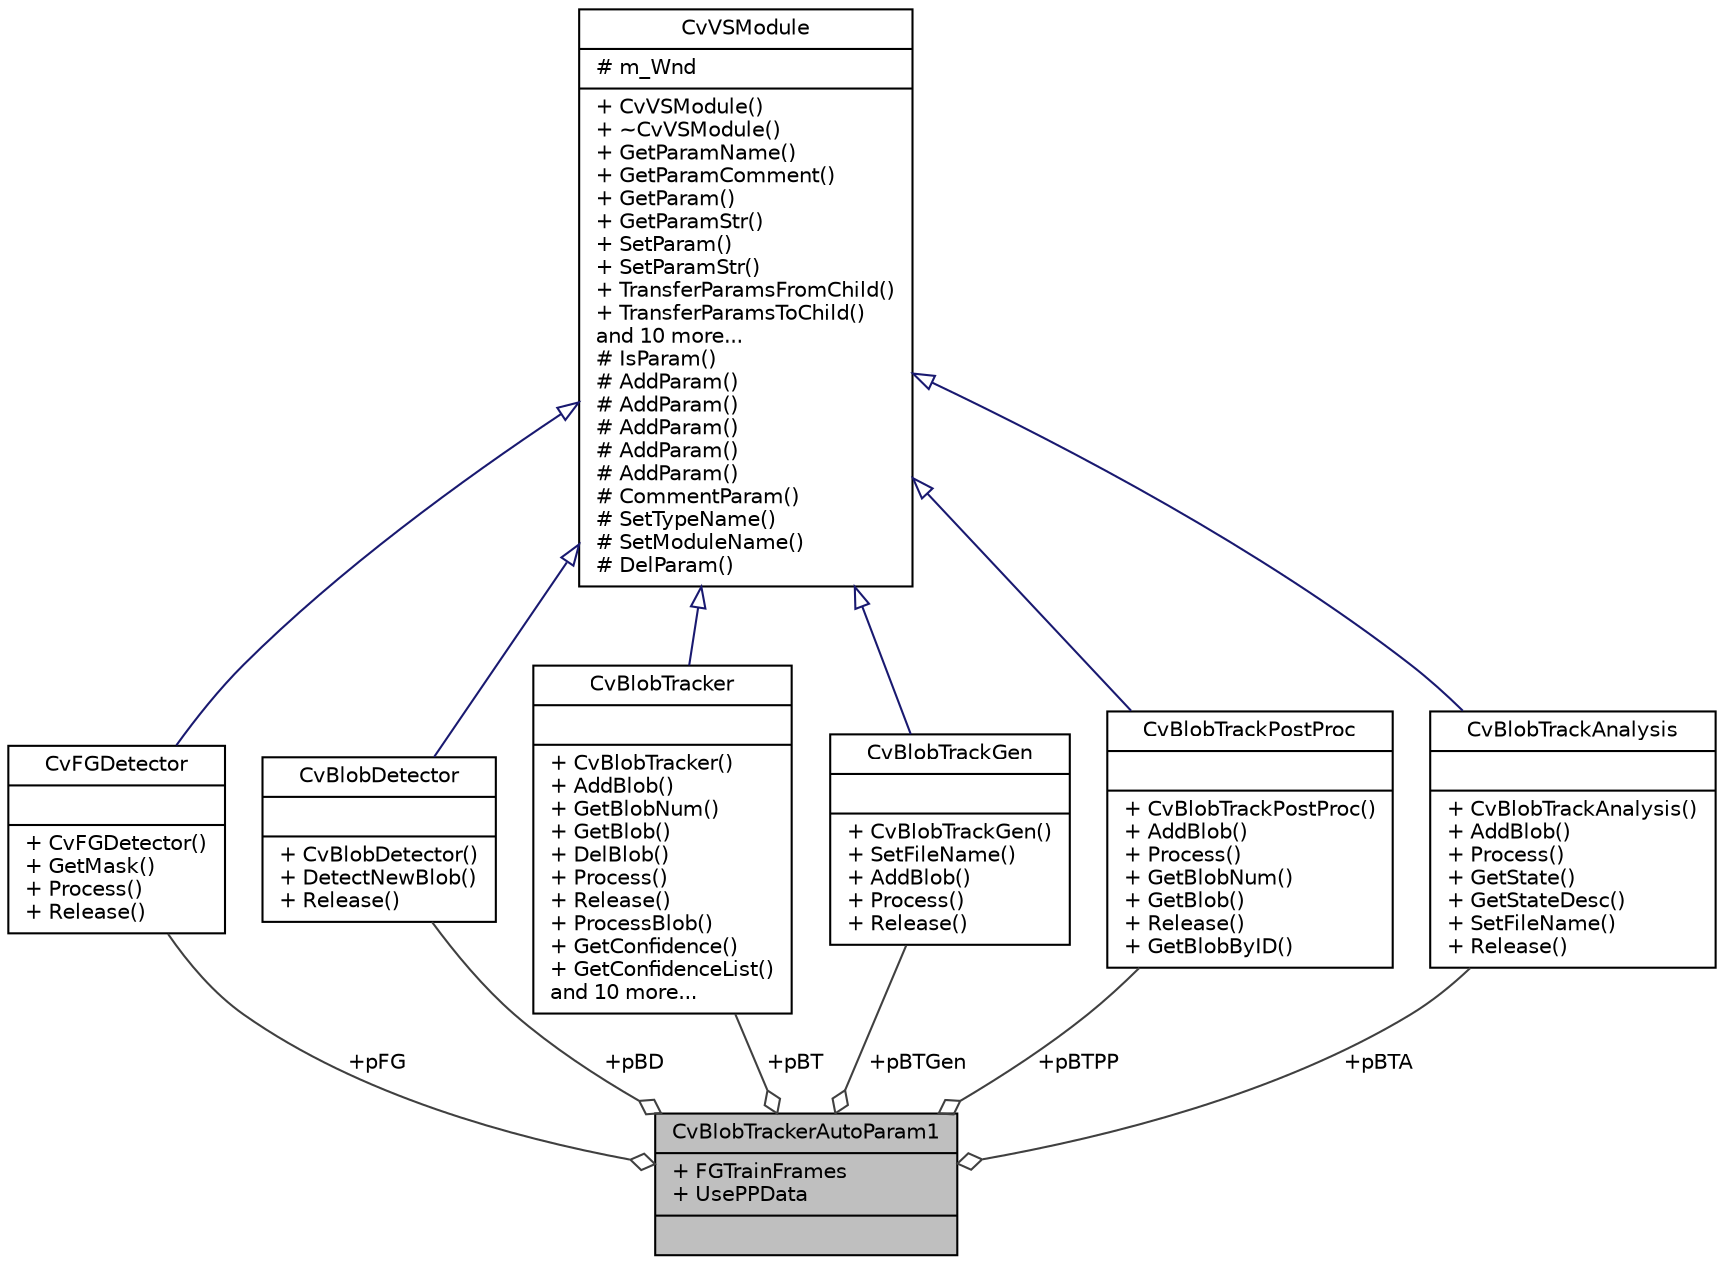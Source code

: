 digraph "CvBlobTrackerAutoParam1"
{
 // LATEX_PDF_SIZE
  edge [fontname="Helvetica",fontsize="10",labelfontname="Helvetica",labelfontsize="10"];
  node [fontname="Helvetica",fontsize="10",shape=record];
  Node1 [label="{CvBlobTrackerAutoParam1\n|+ FGTrainFrames\l+ UsePPData\l|}",height=0.2,width=0.4,color="black", fillcolor="grey75", style="filled", fontcolor="black",tooltip=" "];
  Node2 -> Node1 [color="grey25",fontsize="10",style="solid",label=" +pFG" ,arrowhead="odiamond",fontname="Helvetica"];
  Node2 [label="{CvFGDetector\n||+ CvFGDetector()\l+ GetMask()\l+ Process()\l+ Release()\l}",height=0.2,width=0.4,color="black", fillcolor="white", style="filled",URL="$class_cv_f_g_detector.html",tooltip=" "];
  Node3 -> Node2 [dir="back",color="midnightblue",fontsize="10",style="solid",arrowtail="onormal",fontname="Helvetica"];
  Node3 [label="{CvVSModule\n|# m_Wnd\l|+ CvVSModule()\l+ ~CvVSModule()\l+ GetParamName()\l+ GetParamComment()\l+ GetParam()\l+ GetParamStr()\l+ SetParam()\l+ SetParamStr()\l+ TransferParamsFromChild()\l+ TransferParamsToChild()\land 10 more...\l# IsParam()\l# AddParam()\l# AddParam()\l# AddParam()\l# AddParam()\l# AddParam()\l# CommentParam()\l# SetTypeName()\l# SetModuleName()\l# DelParam()\l}",height=0.2,width=0.4,color="black", fillcolor="white", style="filled",URL="$class_cv_v_s_module.html",tooltip=" "];
  Node4 -> Node1 [color="grey25",fontsize="10",style="solid",label=" +pBD" ,arrowhead="odiamond",fontname="Helvetica"];
  Node4 [label="{CvBlobDetector\n||+ CvBlobDetector()\l+ DetectNewBlob()\l+ Release()\l}",height=0.2,width=0.4,color="black", fillcolor="white", style="filled",URL="$class_cv_blob_detector.html",tooltip=" "];
  Node3 -> Node4 [dir="back",color="midnightblue",fontsize="10",style="solid",arrowtail="onormal",fontname="Helvetica"];
  Node5 -> Node1 [color="grey25",fontsize="10",style="solid",label=" +pBT" ,arrowhead="odiamond",fontname="Helvetica"];
  Node5 [label="{CvBlobTracker\n||+ CvBlobTracker()\l+ AddBlob()\l+ GetBlobNum()\l+ GetBlob()\l+ DelBlob()\l+ Process()\l+ Release()\l+ ProcessBlob()\l+ GetConfidence()\l+ GetConfidenceList()\land 10 more...\l}",height=0.2,width=0.4,color="black", fillcolor="white", style="filled",URL="$class_cv_blob_tracker.html",tooltip=" "];
  Node3 -> Node5 [dir="back",color="midnightblue",fontsize="10",style="solid",arrowtail="onormal",fontname="Helvetica"];
  Node6 -> Node1 [color="grey25",fontsize="10",style="solid",label=" +pBTGen" ,arrowhead="odiamond",fontname="Helvetica"];
  Node6 [label="{CvBlobTrackGen\n||+ CvBlobTrackGen()\l+ SetFileName()\l+ AddBlob()\l+ Process()\l+ Release()\l}",height=0.2,width=0.4,color="black", fillcolor="white", style="filled",URL="$class_cv_blob_track_gen.html",tooltip=" "];
  Node3 -> Node6 [dir="back",color="midnightblue",fontsize="10",style="solid",arrowtail="onormal",fontname="Helvetica"];
  Node7 -> Node1 [color="grey25",fontsize="10",style="solid",label=" +pBTPP" ,arrowhead="odiamond",fontname="Helvetica"];
  Node7 [label="{CvBlobTrackPostProc\n||+ CvBlobTrackPostProc()\l+ AddBlob()\l+ Process()\l+ GetBlobNum()\l+ GetBlob()\l+ Release()\l+ GetBlobByID()\l}",height=0.2,width=0.4,color="black", fillcolor="white", style="filled",URL="$class_cv_blob_track_post_proc.html",tooltip=" "];
  Node3 -> Node7 [dir="back",color="midnightblue",fontsize="10",style="solid",arrowtail="onormal",fontname="Helvetica"];
  Node8 -> Node1 [color="grey25",fontsize="10",style="solid",label=" +pBTA" ,arrowhead="odiamond",fontname="Helvetica"];
  Node8 [label="{CvBlobTrackAnalysis\n||+ CvBlobTrackAnalysis()\l+ AddBlob()\l+ Process()\l+ GetState()\l+ GetStateDesc()\l+ SetFileName()\l+ Release()\l}",height=0.2,width=0.4,color="black", fillcolor="white", style="filled",URL="$class_cv_blob_track_analysis.html",tooltip=" "];
  Node3 -> Node8 [dir="back",color="midnightblue",fontsize="10",style="solid",arrowtail="onormal",fontname="Helvetica"];
}
